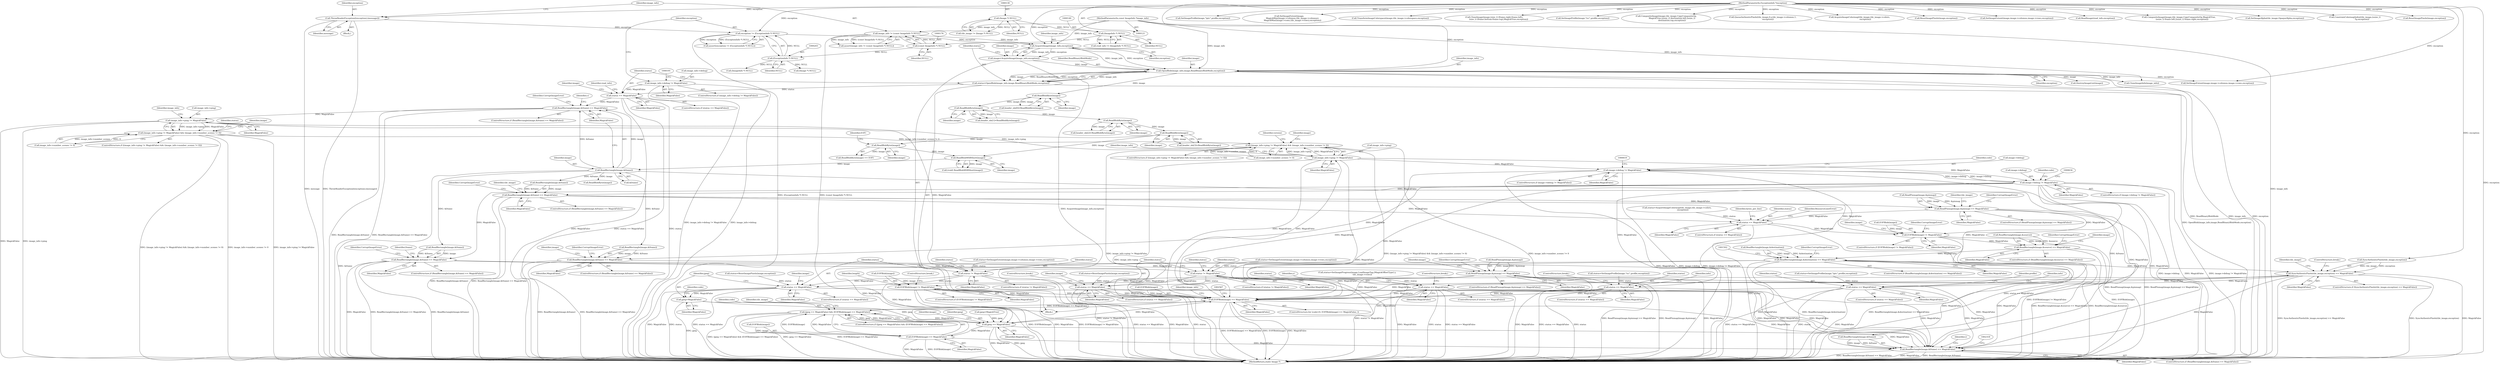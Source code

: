 digraph "0_ImageMagick_6b6bff054d569a77973f2140c0e86366e6168a6c_1@pointer" {
"1000476" [label="(Call,image_info->ping != MagickFalse)"];
"1000325" [label="(Call,ReadRectangle(image,&frame) == MagickFalse)"];
"1000326" [label="(Call,ReadRectangle(image,&frame))"];
"1000322" [label="(Call,ReadBlobMSBShort(image))"];
"1000278" [label="(Call,ReadBlobByte(image))"];
"1000272" [label="(Call,ReadBlobByte(image))"];
"1000266" [label="(Call,ReadBlobByte(image))"];
"1000260" [label="(Call,ReadBlobByte(image))"];
"1000218" [label="(Call,OpenBlob(image_info,image,ReadBinaryBlobMode,exception))"];
"1000213" [label="(Call,AcquireImage(image_info,exception))"];
"1000173" [label="(Call,image_info != (const ImageInfo *) NULL)"];
"1000122" [label="(MethodParameterIn,const ImageInfo *image_info)"];
"1000175" [label="(Call,(const ImageInfo *) NULL)"];
"1000139" [label="(Call,(ImageInfo *) NULL)"];
"1000129" [label="(Call,(Image *) NULL)"];
"1000200" [label="(Call,exception != (ExceptionInfo *) NULL)"];
"1000146" [label="(Call,ThrowReaderException((exception),(message)))"];
"1000123" [label="(MethodParameterIn,ExceptionInfo *exception)"];
"1000202" [label="(Call,(ExceptionInfo *) NULL)"];
"1000211" [label="(Call,image=AcquireImage(image_info,exception))"];
"1000316" [label="(Call,ReadBlobByte(image))"];
"1000224" [label="(Call,status == MagickFalse)"];
"1000216" [label="(Call,status=OpenBlob(image_info,image,ReadBinaryBlobMode,exception))"];
"1000185" [label="(Call,image_info->debug != MagickFalse)"];
"1000475" [label="(Call,(image_info->ping != MagickFalse) && (image_info->number_scenes != 0))"];
"1000548" [label="(Call,(image_info->ping != MagickFalse) && (image_info->number_scenes != 0))"];
"1000520" [label="(Call,status != MagickFalse)"];
"1000529" [label="(Call,status == MagickFalse)"];
"1000535" [label="(Call,jpeg=MagickFalse)"];
"1001953" [label="(Call,jpeg == MagickFalse)"];
"1000542" [label="(Call,EOFBlob(image) == MagickFalse)"];
"1000549" [label="(Call,image_info->ping != MagickFalse)"];
"1000613" [label="(Call,image->debug != MagickFalse)"];
"1000628" [label="(Call,image->debug != MagickFalse)"];
"1000685" [label="(Call,ReadRectangle(image,&frame) == MagickFalse)"];
"1000749" [label="(Call,status != MagickFalse)"];
"1000758" [label="(Call,status == MagickFalse)"];
"1002310" [label="(Call,ReadRectangle(image,&frame) == MagickFalse)"];
"1000826" [label="(Call,ReadRectangle(image,&frame) == MagickFalse)"];
"1000836" [label="(Call,ReadPixmap(image,&pixmap) == MagickFalse)"];
"1000995" [label="(Call,EOFBlob(image) != MagickFalse)"];
"1001138" [label="(Call,ReadRectangle(image,&frame) == MagickFalse)"];
"1001196" [label="(Call,ReadPixmap(image,&pixmap) == MagickFalse)"];
"1001315" [label="(Call,status == MagickFalse)"];
"1001474" [label="(Call,EOFBlob(image) != MagickFalse)"];
"1001482" [label="(Call,ReadRectangle(image,&source) == MagickFalse)"];
"1001492" [label="(Call,ReadRectangle(image,&destination) == MagickFalse)"];
"1001894" [label="(Call,SyncAuthenticPixels(tile_image,exception) == MagickFalse)"];
"1001941" [label="(Call,status == MagickFalse)"];
"1002093" [label="(Call,status == MagickFalse)"];
"1002127" [label="(Call,status == MagickFalse)"];
"1001952" [label="(Call,(jpeg == MagickFalse) && (EOFBlob(image) == MagickFalse))"];
"1001956" [label="(Call,EOFBlob(image) == MagickFalse)"];
"1000508" [label="(Call,status=SetImageExtent(image,image->columns,image->rows,exception))"];
"1001484" [label="(Identifier,image)"];
"1000175" [label="(Call,(const ImageInfo *) NULL)"];
"1000141" [label="(Identifier,NULL)"];
"1001895" [label="(Call,SyncAuthenticPixels(tile_image,exception))"];
"1000690" [label="(Identifier,MagickFalse)"];
"1002332" [label="(Identifier,i)"];
"1000577" [label="(Identifier,version)"];
"1001494" [label="(Identifier,image)"];
"1002121" [label="(Call,SetImageProfile(image,\"iptc\",profile,exception))"];
"1000826" [label="(Call,ReadRectangle(image,&frame) == MagickFalse)"];
"1001993" [label="(Identifier,tile_image)"];
"1000831" [label="(Identifier,MagickFalse)"];
"1000613" [label="(Call,image->debug != MagickFalse)"];
"1000177" [label="(Identifier,NULL)"];
"1000233" [label="(Call,(Image *) NULL)"];
"1000692" [label="(Identifier,CorruptImageError)"];
"1000542" [label="(Call,EOFBlob(image) == MagickFalse)"];
"1000213" [label="(Call,AcquireImage(image_info,exception))"];
"1000274" [label="(Call,header_ole[3]=ReadBlobByte(image))"];
"1001483" [label="(Call,ReadRectangle(image,&source))"];
"1000483" [label="(Identifier,image_info)"];
"1000256" [label="(Call,header_ole[0]=ReadBlobByte(image))"];
"1002171" [label="(Identifier,code)"];
"1000752" [label="(Call,status=ResetImagePixels(image,exception))"];
"1001958" [label="(Identifier,image)"];
"1001956" [label="(Call,EOFBlob(image) == MagickFalse)"];
"1002098" [label="(Identifier,info)"];
"1000273" [label="(Identifier,image)"];
"1002119" [label="(Call,status=SetImageProfile(image,\"iptc\",profile,exception))"];
"1000212" [label="(Identifier,image)"];
"1002427" [label="(Call,SetImageExtent(image,\n          MagickMax(image->columns,tile_image->columns),\n          MagickMax(image->rows,tile_image->rows),exception))"];
"1000763" [label="(Identifier,image)"];
"1000612" [label="(ControlStructure,if (image->debug != MagickFalse))"];
"1000753" [label="(Identifier,status)"];
"1000220" [label="(Identifier,image)"];
"1000538" [label="(ControlStructure,for (code=0; EOFBlob(image) == MagickFalse; ))"];
"1002446" [label="(Call,TransformImageColorspace(image,tile_image->colorspace,exception))"];
"1000685" [label="(Call,ReadRectangle(image,&frame) == MagickFalse)"];
"1001143" [label="(Identifier,MagickFalse)"];
"1001149" [label="(Call,CloneImage(image,(size_t) (frame.right-frame.left),\n              (size_t) (frame.bottom-frame.top),MagickTrue,exception))"];
"1002083" [label="(Call,SetImageProfile(image,\"icc\",profile,exception))"];
"1000279" [label="(Identifier,image)"];
"1001976" [label="(Call,CompositeImage(image,tile_image,CopyCompositeOp,\n                  MagickTrue,(ssize_t) destination.left,(ssize_t)\n                  destination.top,exception))"];
"1000531" [label="(Identifier,MagickFalse)"];
"1000481" [label="(Call,image_info->number_scenes != 0)"];
"1001491" [label="(ControlStructure,if (ReadRectangle(image,&destination) == MagickFalse))"];
"1000127" [label="(Call,tile_image != (Image *) NULL)"];
"1001894" [label="(Call,SyncAuthenticPixels(tile_image,exception) == MagickFalse)"];
"1001898" [label="(Identifier,MagickFalse)"];
"1001630" [label="(Call,QueueAuthenticPixels(tile_image,0,y,tile_image->columns,1,\n                exception))"];
"1000632" [label="(Identifier,MagickFalse)"];
"1000214" [label="(Identifier,image_info)"];
"1002220" [label="(Call,CloneImageInfo(image_info))"];
"1000325" [label="(Call,ReadRectangle(image,&frame) == MagickFalse)"];
"1000261" [label="(Identifier,image)"];
"1000326" [label="(Call,ReadRectangle(image,&frame))"];
"1000122" [label="(MethodParameterIn,const ImageInfo *image_info)"];
"1000556" [label="(Identifier,image_info)"];
"1000543" [label="(Call,EOFBlob(image))"];
"1000545" [label="(Identifier,MagickFalse)"];
"1000617" [label="(Identifier,MagickFalse)"];
"1000536" [label="(Identifier,jpeg)"];
"1000548" [label="(Call,(image_info->ping != MagickFalse) && (image_info->number_scenes != 0))"];
"1000217" [label="(Identifier,status)"];
"1001138" [label="(Call,ReadRectangle(image,&frame) == MagickFalse)"];
"1000534" [label="(Identifier,image)"];
"1001955" [label="(Identifier,MagickFalse)"];
"1001308" [label="(Call,AcquireImageColormap(tile_image,tile_image->colors,\n                  exception))"];
"1000522" [label="(Identifier,MagickFalse)"];
"1001324" [label="(Identifier,bytes_per_line)"];
"1001487" [label="(Identifier,MagickFalse)"];
"1000614" [label="(Call,image->debug)"];
"1000521" [label="(Identifier,status)"];
"1000524" [label="(Identifier,status)"];
"1000754" [label="(Call,ResetImagePixels(image,exception))"];
"1000999" [label="(ControlStructure,break;)"];
"1000267" [label="(Identifier,image)"];
"1000131" [label="(Identifier,NULL)"];
"1002127" [label="(Call,status == MagickFalse)"];
"1001492" [label="(Call,ReadRectangle(image,&destination) == MagickFalse)"];
"1002573" [label="(MethodReturn,static Image *)"];
"1000836" [label="(Call,ReadPixmap(image,&pixmap) == MagickFalse)"];
"1002141" [label="(Identifier,profile)"];
"1001317" [label="(Identifier,MagickFalse)"];
"1001473" [label="(ControlStructure,if (EOFBlob(image) != MagickFalse))"];
"1001139" [label="(Call,ReadRectangle(image,&frame))"];
"1000323" [label="(Identifier,image)"];
"1000317" [label="(Identifier,image)"];
"1000827" [label="(Call,ReadRectangle(image,&frame))"];
"1001941" [label="(Call,status == MagickFalse)"];
"1000553" [label="(Identifier,MagickFalse)"];
"1000337" [label="(Identifier,c)"];
"1002315" [label="(Identifier,MagickFalse)"];
"1001137" [label="(ControlStructure,if (ReadRectangle(image,&frame) == MagickFalse))"];
"1000739" [label="(Call,SetImageExtent(image,image->columns,image->rows,exception))"];
"1000684" [label="(ControlStructure,if (ReadRectangle(image,&frame) == MagickFalse))"];
"1000332" [label="(Identifier,CorruptImageError)"];
"1000550" [label="(Call,image_info->ping)"];
"1000837" [label="(Call,ReadPixmap(image,&pixmap))"];
"1001201" [label="(Identifier,MagickFalse)"];
"1001145" [label="(Identifier,CorruptImageError)"];
"1000324" [label="(ControlStructure,if (ReadRectangle(image,&frame) == MagickFalse))"];
"1002092" [label="(ControlStructure,if (status == MagickFalse))"];
"1001475" [label="(Call,EOFBlob(image))"];
"1001957" [label="(Call,EOFBlob(image))"];
"1001963" [label="(Identifier,code)"];
"1000148" [label="(Identifier,message)"];
"1001929" [label="(Call,status=SetImageProgress(image,LoadImageTag,(MagickOffsetType) y,\n                tile_image->rows))"];
"1000316" [label="(Call,ReadBlobByte(image))"];
"1001953" [label="(Call,jpeg == MagickFalse)"];
"1000172" [label="(Call,assert(image_info != (const ImageInfo *) NULL))"];
"1000547" [label="(ControlStructure,if ((image_info->ping != MagickFalse) && (image_info->number_scenes != 0)))"];
"1000995" [label="(Call,EOFBlob(image) != MagickFalse)"];
"1001196" [label="(Call,ReadPixmap(image,&pixmap) == MagickFalse)"];
"1000847" [label="(Identifier,image)"];
"1002383" [label="(Call,ReadImage(read_info,exception))"];
"1000186" [label="(Call,image_info->debug)"];
"1000230" [label="(Call,DestroyImageList(image))"];
"1000475" [label="(Call,(image_info->ping != MagickFalse) && (image_info->number_scenes != 0))"];
"1001944" [label="(ControlStructure,break;)"];
"1000540" [label="(Identifier,code)"];
"1000833" [label="(Identifier,CorruptImageError)"];
"1000699" [label="(Identifier,frame)"];
"1000759" [label="(Identifier,status)"];
"1001316" [label="(Identifier,status)"];
"1001489" [label="(Identifier,CorruptImageError)"];
"1002106" [label="(ControlStructure,break;)"];
"1000480" [label="(Identifier,MagickFalse)"];
"1000562" [label="(Identifier,image)"];
"1000530" [label="(Identifier,status)"];
"1000758" [label="(Call,status == MagickFalse)"];
"1001497" [label="(Identifier,MagickFalse)"];
"1001493" [label="(Call,ReadRectangle(image,&destination))"];
"1000476" [label="(Call,image_info->ping != MagickFalse)"];
"1000260" [label="(Call,ReadBlobByte(image))"];
"1000838" [label="(Identifier,image)"];
"1000551" [label="(Identifier,image_info)"];
"1002081" [label="(Call,status=SetImageProfile(image,\"icc\",profile,exception))"];
"1000764" [label="(ControlStructure,break;)"];
"1000474" [label="(ControlStructure,if ((image_info->ping != MagickFalse) && (image_info->number_scenes != 0)))"];
"1000204" [label="(Identifier,NULL)"];
"1001499" [label="(Identifier,CorruptImageError)"];
"1000750" [label="(Identifier,status)"];
"1001197" [label="(Call,ReadPixmap(image,&pixmap))"];
"1000554" [label="(Call,image_info->number_scenes != 0)"];
"1001195" [label="(ControlStructure,if (ReadPixmap(image,&pixmap) == MagickFalse))"];
"1001314" [label="(ControlStructure,if (status == MagickFalse))"];
"1000519" [label="(ControlStructure,if (status != MagickFalse))"];
"1000509" [label="(Identifier,status)"];
"1000185" [label="(Call,image_info->debug != MagickFalse)"];
"1000125" [label="(Block,)"];
"1001477" [label="(Identifier,MagickFalse)"];
"1000229" [label="(Identifier,image)"];
"1002454" [label="(Call,CompositeImage(image,tile_image,CopyCompositeOp,MagickTrue,\n          (ssize_t) frame.left,(ssize_t) frame.right,exception))"];
"1000223" [label="(ControlStructure,if (status == MagickFalse))"];
"1000189" [label="(Identifier,MagickFalse)"];
"1000173" [label="(Call,image_info != (const ImageInfo *) NULL)"];
"1001207" [label="(Identifier,tile_image)"];
"1000147" [label="(Identifier,exception)"];
"1002126" [label="(ControlStructure,if (status == MagickFalse))"];
"1000328" [label="(Call,&frame)"];
"1000272" [label="(Call,ReadBlobByte(image))"];
"1000238" [label="(Call,(ImageInfo *) NULL)"];
"1001904" [label="(Identifier,tile_image)"];
"1000520" [label="(Call,status != MagickFalse)"];
"1000123" [label="(MethodParameterIn,ExceptionInfo *exception)"];
"1000330" [label="(Identifier,MagickFalse)"];
"1000199" [label="(Call,assert(exception != (ExceptionInfo *) NULL))"];
"1000825" [label="(ControlStructure,if (ReadRectangle(image,&frame) == MagickFalse))"];
"1000237" [label="(Identifier,read_info)"];
"1002094" [label="(Identifier,status)"];
"1000327" [label="(Identifier,image)"];
"1000202" [label="(Call,(ExceptionInfo *) NULL)"];
"1001261" [label="(Call,SetImageAlpha(tile_image,OpaqueAlpha,exception))"];
"1000224" [label="(Call,status == MagickFalse)"];
"1000338" [label="(Call,ReadBlobByte(image))"];
"1000219" [label="(Identifier,image_info)"];
"1000201" [label="(Identifier,exception)"];
"1000686" [label="(Call,ReadRectangle(image,&frame))"];
"1000629" [label="(Call,image->debug)"];
"1001481" [label="(ControlStructure,if (ReadRectangle(image,&source) == MagickFalse))"];
"1000211" [label="(Call,image=AcquireImage(image_info,exception))"];
"1001893" [label="(ControlStructure,if (SyncAuthenticPixels(tile_image,exception) == MagickFalse))"];
"1001952" [label="(Call,(jpeg == MagickFalse) && (EOFBlob(image) == MagickFalse))"];
"1001954" [label="(Identifier,jpeg)"];
"1000322" [label="(Call,ReadBlobMSBShort(image))"];
"1000528" [label="(ControlStructure,if (status == MagickFalse))"];
"1000996" [label="(Call,EOFBlob(image))"];
"1000226" [label="(Identifier,MagickFalse)"];
"1001474" [label="(Call,EOFBlob(image) != MagickFalse)"];
"1002093" [label="(Call,status == MagickFalse)"];
"1000994" [label="(ControlStructure,if (EOFBlob(image) != MagickFalse))"];
"1001482" [label="(Call,ReadRectangle(image,&source) == MagickFalse)"];
"1001942" [label="(Identifier,status)"];
"1002129" [label="(Identifier,MagickFalse)"];
"1000222" [label="(Identifier,exception)"];
"1000835" [label="(ControlStructure,if (ReadPixmap(image,&pixmap) == MagickFalse))"];
"1002132" [label="(Identifier,info)"];
"1000529" [label="(Call,status == MagickFalse)"];
"1000266" [label="(Call,ReadBlobByte(image))"];
"1000184" [label="(ControlStructure,if (image_info->debug != MagickFalse))"];
"1000627" [label="(ControlStructure,if (image->debug != MagickFalse))"];
"1000998" [label="(Identifier,MagickFalse)"];
"1001671" [label="(Call,ConstrainColormapIndex(tile_image,(ssize_t)\n                      *p,exception))"];
"1000318" [label="(Identifier,EOF)"];
"1002128" [label="(Identifier,status)"];
"1000216" [label="(Call,status=OpenBlob(image_info,image,ReadBinaryBlobMode,exception))"];
"1000315" [label="(Call,ReadBlobByte(image) == EOF)"];
"1002095" [label="(Identifier,MagickFalse)"];
"1000139" [label="(Call,(ImageInfo *) NULL)"];
"1000549" [label="(Call,image_info->ping != MagickFalse)"];
"1000523" [label="(Call,status=ResetImagePixels(image,exception))"];
"1001606" [label="(Identifier,y)"];
"1000751" [label="(Identifier,MagickFalse)"];
"1002310" [label="(Call,ReadRectangle(image,&frame) == MagickFalse)"];
"1000278" [label="(Call,ReadBlobByte(image))"];
"1001959" [label="(Identifier,MagickFalse)"];
"1001940" [label="(ControlStructure,if (status == MagickFalse))"];
"1001899" [label="(ControlStructure,break;)"];
"1001319" [label="(Identifier,ResourceLimitError)"];
"1000489" [label="(Identifier,image)"];
"1000221" [label="(Identifier,ReadBinaryBlobMode)"];
"1000537" [label="(Identifier,MagickFalse)"];
"1000174" [label="(Identifier,image_info)"];
"1000215" [label="(Identifier,exception)"];
"1000651" [label="(Identifier,code)"];
"1001306" [label="(Call,status=AcquireImageColormap(tile_image,tile_image->colors,\n                  exception))"];
"1000843" [label="(Identifier,CorruptImageError)"];
"1002311" [label="(Call,ReadRectangle(image,&frame))"];
"1001315" [label="(Call,status == MagickFalse)"];
"1001148" [label="(Identifier,tile_image)"];
"1001951" [label="(ControlStructure,if ((jpeg == MagickFalse) && (EOFBlob(image) == MagickFalse)))"];
"1000137" [label="(Call,read_info != (ImageInfo *) NULL)"];
"1000477" [label="(Call,image_info->ping)"];
"1002309" [label="(ControlStructure,if (ReadRectangle(image,&frame) == MagickFalse))"];
"1000535" [label="(Call,jpeg=MagickFalse)"];
"1000200" [label="(Call,exception != (ExceptionInfo *) NULL)"];
"1000225" [label="(Identifier,status)"];
"1000737" [label="(Call,status=SetImageExtent(image,image->columns,image->rows,exception))"];
"1000510" [label="(Call,SetImageExtent(image,image->columns,image->rows,exception))"];
"1000628" [label="(Call,image->debug != MagickFalse)"];
"1002215" [label="(Call,jpeg=MagickTrue)"];
"1000749" [label="(Call,status != MagickFalse)"];
"1000262" [label="(Call,header_ole[1]=ReadBlobByte(image))"];
"1001479" [label="(Identifier,CorruptImageError)"];
"1001203" [label="(Identifier,CorruptImageError)"];
"1000760" [label="(Identifier,MagickFalse)"];
"1000841" [label="(Identifier,MagickFalse)"];
"1000124" [label="(Block,)"];
"1000129" [label="(Call,(Image *) NULL)"];
"1001002" [label="(Identifier,length)"];
"1000146" [label="(Call,ThrowReaderException((exception),(message)))"];
"1000757" [label="(ControlStructure,if (status == MagickFalse))"];
"1000320" [label="(Call,(void) ReadBlobMSBShort(image))"];
"1000268" [label="(Call,header_ole[2]=ReadBlobByte(image))"];
"1000525" [label="(Call,ResetImagePixels(image,exception))"];
"1000218" [label="(Call,OpenBlob(image_info,image,ReadBinaryBlobMode,exception))"];
"1000748" [label="(ControlStructure,if (status != MagickFalse))"];
"1001943" [label="(Identifier,MagickFalse)"];
"1000476" -> "1000475"  [label="AST: "];
"1000476" -> "1000480"  [label="CFG: "];
"1000477" -> "1000476"  [label="AST: "];
"1000480" -> "1000476"  [label="AST: "];
"1000483" -> "1000476"  [label="CFG: "];
"1000475" -> "1000476"  [label="CFG: "];
"1000476" -> "1002573"  [label="DDG: image_info->ping"];
"1000476" -> "1002573"  [label="DDG: MagickFalse"];
"1000476" -> "1000475"  [label="DDG: image_info->ping"];
"1000476" -> "1000475"  [label="DDG: MagickFalse"];
"1000325" -> "1000476"  [label="DDG: MagickFalse"];
"1000476" -> "1000520"  [label="DDG: MagickFalse"];
"1000476" -> "1000549"  [label="DDG: image_info->ping"];
"1000325" -> "1000324"  [label="AST: "];
"1000325" -> "1000330"  [label="CFG: "];
"1000326" -> "1000325"  [label="AST: "];
"1000330" -> "1000325"  [label="AST: "];
"1000332" -> "1000325"  [label="CFG: "];
"1000337" -> "1000325"  [label="CFG: "];
"1000325" -> "1002573"  [label="DDG: ReadRectangle(image,&frame)"];
"1000325" -> "1002573"  [label="DDG: ReadRectangle(image,&frame) == MagickFalse"];
"1000326" -> "1000325"  [label="DDG: image"];
"1000326" -> "1000325"  [label="DDG: &frame"];
"1000224" -> "1000325"  [label="DDG: MagickFalse"];
"1000326" -> "1000328"  [label="CFG: "];
"1000327" -> "1000326"  [label="AST: "];
"1000328" -> "1000326"  [label="AST: "];
"1000330" -> "1000326"  [label="CFG: "];
"1000326" -> "1002573"  [label="DDG: &frame"];
"1000322" -> "1000326"  [label="DDG: image"];
"1000326" -> "1000338"  [label="DDG: image"];
"1000326" -> "1000686"  [label="DDG: &frame"];
"1000326" -> "1000827"  [label="DDG: &frame"];
"1000326" -> "1001139"  [label="DDG: &frame"];
"1000326" -> "1002311"  [label="DDG: &frame"];
"1000322" -> "1000320"  [label="AST: "];
"1000322" -> "1000323"  [label="CFG: "];
"1000323" -> "1000322"  [label="AST: "];
"1000320" -> "1000322"  [label="CFG: "];
"1000322" -> "1000320"  [label="DDG: image"];
"1000278" -> "1000322"  [label="DDG: image"];
"1000316" -> "1000322"  [label="DDG: image"];
"1000278" -> "1000274"  [label="AST: "];
"1000278" -> "1000279"  [label="CFG: "];
"1000279" -> "1000278"  [label="AST: "];
"1000274" -> "1000278"  [label="CFG: "];
"1000278" -> "1000274"  [label="DDG: image"];
"1000272" -> "1000278"  [label="DDG: image"];
"1000278" -> "1000316"  [label="DDG: image"];
"1000272" -> "1000268"  [label="AST: "];
"1000272" -> "1000273"  [label="CFG: "];
"1000273" -> "1000272"  [label="AST: "];
"1000268" -> "1000272"  [label="CFG: "];
"1000272" -> "1000268"  [label="DDG: image"];
"1000266" -> "1000272"  [label="DDG: image"];
"1000266" -> "1000262"  [label="AST: "];
"1000266" -> "1000267"  [label="CFG: "];
"1000267" -> "1000266"  [label="AST: "];
"1000262" -> "1000266"  [label="CFG: "];
"1000266" -> "1000262"  [label="DDG: image"];
"1000260" -> "1000266"  [label="DDG: image"];
"1000260" -> "1000256"  [label="AST: "];
"1000260" -> "1000261"  [label="CFG: "];
"1000261" -> "1000260"  [label="AST: "];
"1000256" -> "1000260"  [label="CFG: "];
"1000260" -> "1000256"  [label="DDG: image"];
"1000218" -> "1000260"  [label="DDG: image"];
"1000218" -> "1000216"  [label="AST: "];
"1000218" -> "1000222"  [label="CFG: "];
"1000219" -> "1000218"  [label="AST: "];
"1000220" -> "1000218"  [label="AST: "];
"1000221" -> "1000218"  [label="AST: "];
"1000222" -> "1000218"  [label="AST: "];
"1000216" -> "1000218"  [label="CFG: "];
"1000218" -> "1002573"  [label="DDG: ReadBinaryBlobMode"];
"1000218" -> "1002573"  [label="DDG: image_info"];
"1000218" -> "1002573"  [label="DDG: exception"];
"1000218" -> "1000216"  [label="DDG: image_info"];
"1000218" -> "1000216"  [label="DDG: image"];
"1000218" -> "1000216"  [label="DDG: ReadBinaryBlobMode"];
"1000218" -> "1000216"  [label="DDG: exception"];
"1000213" -> "1000218"  [label="DDG: image_info"];
"1000213" -> "1000218"  [label="DDG: exception"];
"1000122" -> "1000218"  [label="DDG: image_info"];
"1000211" -> "1000218"  [label="DDG: image"];
"1000123" -> "1000218"  [label="DDG: exception"];
"1000218" -> "1000230"  [label="DDG: image"];
"1000218" -> "1000510"  [label="DDG: exception"];
"1000218" -> "1002220"  [label="DDG: image_info"];
"1000213" -> "1000211"  [label="AST: "];
"1000213" -> "1000215"  [label="CFG: "];
"1000214" -> "1000213"  [label="AST: "];
"1000215" -> "1000213"  [label="AST: "];
"1000211" -> "1000213"  [label="CFG: "];
"1000213" -> "1000211"  [label="DDG: image_info"];
"1000213" -> "1000211"  [label="DDG: exception"];
"1000173" -> "1000213"  [label="DDG: image_info"];
"1000122" -> "1000213"  [label="DDG: image_info"];
"1000200" -> "1000213"  [label="DDG: exception"];
"1000123" -> "1000213"  [label="DDG: exception"];
"1000173" -> "1000172"  [label="AST: "];
"1000173" -> "1000175"  [label="CFG: "];
"1000174" -> "1000173"  [label="AST: "];
"1000175" -> "1000173"  [label="AST: "];
"1000172" -> "1000173"  [label="CFG: "];
"1000173" -> "1002573"  [label="DDG: (const ImageInfo *) NULL"];
"1000173" -> "1000172"  [label="DDG: image_info"];
"1000173" -> "1000172"  [label="DDG: (const ImageInfo *) NULL"];
"1000122" -> "1000173"  [label="DDG: image_info"];
"1000175" -> "1000173"  [label="DDG: NULL"];
"1000122" -> "1000121"  [label="AST: "];
"1000122" -> "1002573"  [label="DDG: image_info"];
"1000122" -> "1002220"  [label="DDG: image_info"];
"1000175" -> "1000177"  [label="CFG: "];
"1000176" -> "1000175"  [label="AST: "];
"1000177" -> "1000175"  [label="AST: "];
"1000139" -> "1000175"  [label="DDG: NULL"];
"1000175" -> "1000202"  [label="DDG: NULL"];
"1000139" -> "1000137"  [label="AST: "];
"1000139" -> "1000141"  [label="CFG: "];
"1000140" -> "1000139"  [label="AST: "];
"1000141" -> "1000139"  [label="AST: "];
"1000137" -> "1000139"  [label="CFG: "];
"1000139" -> "1000137"  [label="DDG: NULL"];
"1000129" -> "1000139"  [label="DDG: NULL"];
"1000129" -> "1000127"  [label="AST: "];
"1000129" -> "1000131"  [label="CFG: "];
"1000130" -> "1000129"  [label="AST: "];
"1000131" -> "1000129"  [label="AST: "];
"1000127" -> "1000129"  [label="CFG: "];
"1000129" -> "1000127"  [label="DDG: NULL"];
"1000200" -> "1000199"  [label="AST: "];
"1000200" -> "1000202"  [label="CFG: "];
"1000201" -> "1000200"  [label="AST: "];
"1000202" -> "1000200"  [label="AST: "];
"1000199" -> "1000200"  [label="CFG: "];
"1000200" -> "1002573"  [label="DDG: (ExceptionInfo *) NULL"];
"1000200" -> "1000199"  [label="DDG: exception"];
"1000200" -> "1000199"  [label="DDG: (ExceptionInfo *) NULL"];
"1000146" -> "1000200"  [label="DDG: exception"];
"1000123" -> "1000200"  [label="DDG: exception"];
"1000202" -> "1000200"  [label="DDG: NULL"];
"1000146" -> "1000125"  [label="AST: "];
"1000146" -> "1000148"  [label="CFG: "];
"1000147" -> "1000146"  [label="AST: "];
"1000148" -> "1000146"  [label="AST: "];
"1000174" -> "1000146"  [label="CFG: "];
"1000146" -> "1002573"  [label="DDG: message"];
"1000146" -> "1002573"  [label="DDG: ThrowReaderException((exception),(message))"];
"1000123" -> "1000146"  [label="DDG: exception"];
"1000123" -> "1000121"  [label="AST: "];
"1000123" -> "1002573"  [label="DDG: exception"];
"1000123" -> "1000510"  [label="DDG: exception"];
"1000123" -> "1000525"  [label="DDG: exception"];
"1000123" -> "1000739"  [label="DDG: exception"];
"1000123" -> "1000754"  [label="DDG: exception"];
"1000123" -> "1001149"  [label="DDG: exception"];
"1000123" -> "1001261"  [label="DDG: exception"];
"1000123" -> "1001308"  [label="DDG: exception"];
"1000123" -> "1001630"  [label="DDG: exception"];
"1000123" -> "1001671"  [label="DDG: exception"];
"1000123" -> "1001895"  [label="DDG: exception"];
"1000123" -> "1001976"  [label="DDG: exception"];
"1000123" -> "1002083"  [label="DDG: exception"];
"1000123" -> "1002121"  [label="DDG: exception"];
"1000123" -> "1002383"  [label="DDG: exception"];
"1000123" -> "1002427"  [label="DDG: exception"];
"1000123" -> "1002446"  [label="DDG: exception"];
"1000123" -> "1002454"  [label="DDG: exception"];
"1000202" -> "1000204"  [label="CFG: "];
"1000203" -> "1000202"  [label="AST: "];
"1000204" -> "1000202"  [label="AST: "];
"1000202" -> "1000233"  [label="DDG: NULL"];
"1000202" -> "1000238"  [label="DDG: NULL"];
"1000211" -> "1000124"  [label="AST: "];
"1000212" -> "1000211"  [label="AST: "];
"1000217" -> "1000211"  [label="CFG: "];
"1000211" -> "1002573"  [label="DDG: AcquireImage(image_info,exception)"];
"1000316" -> "1000315"  [label="AST: "];
"1000316" -> "1000317"  [label="CFG: "];
"1000317" -> "1000316"  [label="AST: "];
"1000318" -> "1000316"  [label="CFG: "];
"1000316" -> "1000315"  [label="DDG: image"];
"1000224" -> "1000223"  [label="AST: "];
"1000224" -> "1000226"  [label="CFG: "];
"1000225" -> "1000224"  [label="AST: "];
"1000226" -> "1000224"  [label="AST: "];
"1000229" -> "1000224"  [label="CFG: "];
"1000237" -> "1000224"  [label="CFG: "];
"1000224" -> "1002573"  [label="DDG: status"];
"1000224" -> "1002573"  [label="DDG: MagickFalse"];
"1000224" -> "1002573"  [label="DDG: status == MagickFalse"];
"1000216" -> "1000224"  [label="DDG: status"];
"1000185" -> "1000224"  [label="DDG: MagickFalse"];
"1000216" -> "1000124"  [label="AST: "];
"1000217" -> "1000216"  [label="AST: "];
"1000225" -> "1000216"  [label="CFG: "];
"1000216" -> "1002573"  [label="DDG: OpenBlob(image_info,image,ReadBinaryBlobMode,exception)"];
"1000185" -> "1000184"  [label="AST: "];
"1000185" -> "1000189"  [label="CFG: "];
"1000186" -> "1000185"  [label="AST: "];
"1000189" -> "1000185"  [label="AST: "];
"1000191" -> "1000185"  [label="CFG: "];
"1000201" -> "1000185"  [label="CFG: "];
"1000185" -> "1002573"  [label="DDG: image_info->debug"];
"1000185" -> "1002573"  [label="DDG: image_info->debug != MagickFalse"];
"1000475" -> "1000474"  [label="AST: "];
"1000475" -> "1000481"  [label="CFG: "];
"1000481" -> "1000475"  [label="AST: "];
"1000489" -> "1000475"  [label="CFG: "];
"1000509" -> "1000475"  [label="CFG: "];
"1000475" -> "1002573"  [label="DDG: image_info->ping != MagickFalse"];
"1000475" -> "1002573"  [label="DDG: (image_info->ping != MagickFalse) && (image_info->number_scenes != 0)"];
"1000475" -> "1002573"  [label="DDG: image_info->number_scenes != 0"];
"1000481" -> "1000475"  [label="DDG: image_info->number_scenes"];
"1000481" -> "1000475"  [label="DDG: 0"];
"1000475" -> "1000548"  [label="DDG: image_info->number_scenes != 0"];
"1000548" -> "1000547"  [label="AST: "];
"1000548" -> "1000549"  [label="CFG: "];
"1000548" -> "1000554"  [label="CFG: "];
"1000549" -> "1000548"  [label="AST: "];
"1000554" -> "1000548"  [label="AST: "];
"1000562" -> "1000548"  [label="CFG: "];
"1000577" -> "1000548"  [label="CFG: "];
"1000548" -> "1002573"  [label="DDG: (image_info->ping != MagickFalse) && (image_info->number_scenes != 0)"];
"1000548" -> "1002573"  [label="DDG: image_info->number_scenes != 0"];
"1000548" -> "1002573"  [label="DDG: image_info->ping != MagickFalse"];
"1000549" -> "1000548"  [label="DDG: image_info->ping"];
"1000549" -> "1000548"  [label="DDG: MagickFalse"];
"1000554" -> "1000548"  [label="DDG: image_info->number_scenes"];
"1000554" -> "1000548"  [label="DDG: 0"];
"1000520" -> "1000519"  [label="AST: "];
"1000520" -> "1000522"  [label="CFG: "];
"1000521" -> "1000520"  [label="AST: "];
"1000522" -> "1000520"  [label="AST: "];
"1000524" -> "1000520"  [label="CFG: "];
"1000530" -> "1000520"  [label="CFG: "];
"1000520" -> "1002573"  [label="DDG: status != MagickFalse"];
"1000508" -> "1000520"  [label="DDG: status"];
"1000520" -> "1000529"  [label="DDG: status"];
"1000520" -> "1000529"  [label="DDG: MagickFalse"];
"1000529" -> "1000528"  [label="AST: "];
"1000529" -> "1000531"  [label="CFG: "];
"1000530" -> "1000529"  [label="AST: "];
"1000531" -> "1000529"  [label="AST: "];
"1000534" -> "1000529"  [label="CFG: "];
"1000536" -> "1000529"  [label="CFG: "];
"1000529" -> "1002573"  [label="DDG: MagickFalse"];
"1000529" -> "1002573"  [label="DDG: status"];
"1000529" -> "1002573"  [label="DDG: status == MagickFalse"];
"1000523" -> "1000529"  [label="DDG: status"];
"1000529" -> "1000535"  [label="DDG: MagickFalse"];
"1000529" -> "1000542"  [label="DDG: MagickFalse"];
"1000535" -> "1000124"  [label="AST: "];
"1000535" -> "1000537"  [label="CFG: "];
"1000536" -> "1000535"  [label="AST: "];
"1000537" -> "1000535"  [label="AST: "];
"1000540" -> "1000535"  [label="CFG: "];
"1000535" -> "1002573"  [label="DDG: jpeg"];
"1000535" -> "1001953"  [label="DDG: jpeg"];
"1001953" -> "1001952"  [label="AST: "];
"1001953" -> "1001955"  [label="CFG: "];
"1001954" -> "1001953"  [label="AST: "];
"1001955" -> "1001953"  [label="AST: "];
"1001958" -> "1001953"  [label="CFG: "];
"1001952" -> "1001953"  [label="CFG: "];
"1001953" -> "1002573"  [label="DDG: MagickFalse"];
"1001953" -> "1002573"  [label="DDG: jpeg"];
"1001953" -> "1000542"  [label="DDG: MagickFalse"];
"1001953" -> "1001952"  [label="DDG: jpeg"];
"1001953" -> "1001952"  [label="DDG: MagickFalse"];
"1002215" -> "1001953"  [label="DDG: jpeg"];
"1001492" -> "1001953"  [label="DDG: MagickFalse"];
"1001941" -> "1001953"  [label="DDG: MagickFalse"];
"1001894" -> "1001953"  [label="DDG: MagickFalse"];
"1001953" -> "1001956"  [label="DDG: MagickFalse"];
"1001953" -> "1002310"  [label="DDG: MagickFalse"];
"1000542" -> "1000538"  [label="AST: "];
"1000542" -> "1000545"  [label="CFG: "];
"1000543" -> "1000542"  [label="AST: "];
"1000545" -> "1000542"  [label="AST: "];
"1000551" -> "1000542"  [label="CFG: "];
"1002567" -> "1000542"  [label="CFG: "];
"1000542" -> "1002573"  [label="DDG: EOFBlob(image) == MagickFalse"];
"1000542" -> "1002573"  [label="DDG: EOFBlob(image)"];
"1000542" -> "1002573"  [label="DDG: MagickFalse"];
"1000543" -> "1000542"  [label="DDG: image"];
"1002310" -> "1000542"  [label="DDG: MagickFalse"];
"1000628" -> "1000542"  [label="DDG: MagickFalse"];
"1000995" -> "1000542"  [label="DDG: MagickFalse"];
"1000758" -> "1000542"  [label="DDG: MagickFalse"];
"1001956" -> "1000542"  [label="DDG: MagickFalse"];
"1002127" -> "1000542"  [label="DDG: MagickFalse"];
"1001492" -> "1000542"  [label="DDG: MagickFalse"];
"1000549" -> "1000542"  [label="DDG: MagickFalse"];
"1001941" -> "1000542"  [label="DDG: MagickFalse"];
"1000685" -> "1000542"  [label="DDG: MagickFalse"];
"1000613" -> "1000542"  [label="DDG: MagickFalse"];
"1001894" -> "1000542"  [label="DDG: MagickFalse"];
"1000836" -> "1000542"  [label="DDG: MagickFalse"];
"1002093" -> "1000542"  [label="DDG: MagickFalse"];
"1000542" -> "1000549"  [label="DDG: MagickFalse"];
"1000542" -> "1001952"  [label="DDG: EOFBlob(image) == MagickFalse"];
"1000549" -> "1000553"  [label="CFG: "];
"1000550" -> "1000549"  [label="AST: "];
"1000553" -> "1000549"  [label="AST: "];
"1000556" -> "1000549"  [label="CFG: "];
"1000549" -> "1002573"  [label="DDG: image_info->ping"];
"1000549" -> "1002573"  [label="DDG: MagickFalse"];
"1000549" -> "1000613"  [label="DDG: MagickFalse"];
"1000549" -> "1000628"  [label="DDG: MagickFalse"];
"1000613" -> "1000612"  [label="AST: "];
"1000613" -> "1000617"  [label="CFG: "];
"1000614" -> "1000613"  [label="AST: "];
"1000617" -> "1000613"  [label="AST: "];
"1000619" -> "1000613"  [label="CFG: "];
"1002171" -> "1000613"  [label="CFG: "];
"1000613" -> "1002573"  [label="DDG: image->debug"];
"1000613" -> "1002573"  [label="DDG: image->debug != MagickFalse"];
"1000613" -> "1002573"  [label="DDG: MagickFalse"];
"1000628" -> "1000613"  [label="DDG: image->debug"];
"1000613" -> "1000628"  [label="DDG: image->debug"];
"1000613" -> "1002310"  [label="DDG: MagickFalse"];
"1000628" -> "1000627"  [label="AST: "];
"1000628" -> "1000632"  [label="CFG: "];
"1000629" -> "1000628"  [label="AST: "];
"1000632" -> "1000628"  [label="AST: "];
"1000634" -> "1000628"  [label="CFG: "];
"1000651" -> "1000628"  [label="CFG: "];
"1000628" -> "1002573"  [label="DDG: image->debug"];
"1000628" -> "1002573"  [label="DDG: MagickFalse"];
"1000628" -> "1002573"  [label="DDG: image->debug != MagickFalse"];
"1000628" -> "1000685"  [label="DDG: MagickFalse"];
"1000628" -> "1000826"  [label="DDG: MagickFalse"];
"1000628" -> "1001138"  [label="DDG: MagickFalse"];
"1000628" -> "1002093"  [label="DDG: MagickFalse"];
"1000628" -> "1002127"  [label="DDG: MagickFalse"];
"1000628" -> "1002310"  [label="DDG: MagickFalse"];
"1000685" -> "1000684"  [label="AST: "];
"1000685" -> "1000690"  [label="CFG: "];
"1000686" -> "1000685"  [label="AST: "];
"1000690" -> "1000685"  [label="AST: "];
"1000692" -> "1000685"  [label="CFG: "];
"1000699" -> "1000685"  [label="CFG: "];
"1000685" -> "1002573"  [label="DDG: MagickFalse"];
"1000685" -> "1002573"  [label="DDG: ReadRectangle(image,&frame) == MagickFalse"];
"1000685" -> "1002573"  [label="DDG: ReadRectangle(image,&frame)"];
"1000686" -> "1000685"  [label="DDG: image"];
"1000686" -> "1000685"  [label="DDG: &frame"];
"1000685" -> "1000749"  [label="DDG: MagickFalse"];
"1000685" -> "1002310"  [label="DDG: MagickFalse"];
"1000749" -> "1000748"  [label="AST: "];
"1000749" -> "1000751"  [label="CFG: "];
"1000750" -> "1000749"  [label="AST: "];
"1000751" -> "1000749"  [label="AST: "];
"1000753" -> "1000749"  [label="CFG: "];
"1000759" -> "1000749"  [label="CFG: "];
"1000749" -> "1002573"  [label="DDG: status != MagickFalse"];
"1000737" -> "1000749"  [label="DDG: status"];
"1000749" -> "1000758"  [label="DDG: status"];
"1000749" -> "1000758"  [label="DDG: MagickFalse"];
"1000758" -> "1000757"  [label="AST: "];
"1000758" -> "1000760"  [label="CFG: "];
"1000759" -> "1000758"  [label="AST: "];
"1000760" -> "1000758"  [label="AST: "];
"1000763" -> "1000758"  [label="CFG: "];
"1000764" -> "1000758"  [label="CFG: "];
"1000758" -> "1002573"  [label="DDG: status == MagickFalse"];
"1000758" -> "1002573"  [label="DDG: MagickFalse"];
"1000758" -> "1002573"  [label="DDG: status"];
"1000752" -> "1000758"  [label="DDG: status"];
"1000758" -> "1002310"  [label="DDG: MagickFalse"];
"1002310" -> "1002309"  [label="AST: "];
"1002310" -> "1002315"  [label="CFG: "];
"1002311" -> "1002310"  [label="AST: "];
"1002315" -> "1002310"  [label="AST: "];
"1002318" -> "1002310"  [label="CFG: "];
"1002332" -> "1002310"  [label="CFG: "];
"1002310" -> "1002573"  [label="DDG: MagickFalse"];
"1002310" -> "1002573"  [label="DDG: ReadRectangle(image,&frame)"];
"1002310" -> "1002573"  [label="DDG: ReadRectangle(image,&frame) == MagickFalse"];
"1002311" -> "1002310"  [label="DDG: image"];
"1002311" -> "1002310"  [label="DDG: &frame"];
"1001492" -> "1002310"  [label="DDG: MagickFalse"];
"1000995" -> "1002310"  [label="DDG: MagickFalse"];
"1001956" -> "1002310"  [label="DDG: MagickFalse"];
"1002127" -> "1002310"  [label="DDG: MagickFalse"];
"1001894" -> "1002310"  [label="DDG: MagickFalse"];
"1001941" -> "1002310"  [label="DDG: MagickFalse"];
"1000836" -> "1002310"  [label="DDG: MagickFalse"];
"1002093" -> "1002310"  [label="DDG: MagickFalse"];
"1000826" -> "1000825"  [label="AST: "];
"1000826" -> "1000831"  [label="CFG: "];
"1000827" -> "1000826"  [label="AST: "];
"1000831" -> "1000826"  [label="AST: "];
"1000833" -> "1000826"  [label="CFG: "];
"1000838" -> "1000826"  [label="CFG: "];
"1000826" -> "1002573"  [label="DDG: ReadRectangle(image,&frame)"];
"1000826" -> "1002573"  [label="DDG: ReadRectangle(image,&frame) == MagickFalse"];
"1000827" -> "1000826"  [label="DDG: image"];
"1000827" -> "1000826"  [label="DDG: &frame"];
"1000826" -> "1000836"  [label="DDG: MagickFalse"];
"1000836" -> "1000835"  [label="AST: "];
"1000836" -> "1000841"  [label="CFG: "];
"1000837" -> "1000836"  [label="AST: "];
"1000841" -> "1000836"  [label="AST: "];
"1000843" -> "1000836"  [label="CFG: "];
"1000847" -> "1000836"  [label="CFG: "];
"1000836" -> "1002573"  [label="DDG: ReadPixmap(image,&pixmap) == MagickFalse"];
"1000836" -> "1002573"  [label="DDG: ReadPixmap(image,&pixmap)"];
"1000836" -> "1002573"  [label="DDG: MagickFalse"];
"1000837" -> "1000836"  [label="DDG: image"];
"1000837" -> "1000836"  [label="DDG: &pixmap"];
"1000836" -> "1000995"  [label="DDG: MagickFalse"];
"1000995" -> "1000994"  [label="AST: "];
"1000995" -> "1000998"  [label="CFG: "];
"1000996" -> "1000995"  [label="AST: "];
"1000998" -> "1000995"  [label="AST: "];
"1000999" -> "1000995"  [label="CFG: "];
"1001002" -> "1000995"  [label="CFG: "];
"1000995" -> "1002573"  [label="DDG: EOFBlob(image)"];
"1000995" -> "1002573"  [label="DDG: MagickFalse"];
"1000995" -> "1002573"  [label="DDG: EOFBlob(image) != MagickFalse"];
"1000996" -> "1000995"  [label="DDG: image"];
"1001138" -> "1001137"  [label="AST: "];
"1001138" -> "1001143"  [label="CFG: "];
"1001139" -> "1001138"  [label="AST: "];
"1001143" -> "1001138"  [label="AST: "];
"1001145" -> "1001138"  [label="CFG: "];
"1001148" -> "1001138"  [label="CFG: "];
"1001138" -> "1002573"  [label="DDG: ReadRectangle(image,&frame)"];
"1001138" -> "1002573"  [label="DDG: ReadRectangle(image,&frame) == MagickFalse"];
"1001139" -> "1001138"  [label="DDG: image"];
"1001139" -> "1001138"  [label="DDG: &frame"];
"1001138" -> "1001196"  [label="DDG: MagickFalse"];
"1001138" -> "1001315"  [label="DDG: MagickFalse"];
"1001138" -> "1001474"  [label="DDG: MagickFalse"];
"1001196" -> "1001195"  [label="AST: "];
"1001196" -> "1001201"  [label="CFG: "];
"1001197" -> "1001196"  [label="AST: "];
"1001201" -> "1001196"  [label="AST: "];
"1001203" -> "1001196"  [label="CFG: "];
"1001207" -> "1001196"  [label="CFG: "];
"1001196" -> "1002573"  [label="DDG: ReadPixmap(image,&pixmap)"];
"1001196" -> "1002573"  [label="DDG: ReadPixmap(image,&pixmap) == MagickFalse"];
"1001197" -> "1001196"  [label="DDG: image"];
"1001197" -> "1001196"  [label="DDG: &pixmap"];
"1001196" -> "1001315"  [label="DDG: MagickFalse"];
"1001196" -> "1001474"  [label="DDG: MagickFalse"];
"1001315" -> "1001314"  [label="AST: "];
"1001315" -> "1001317"  [label="CFG: "];
"1001316" -> "1001315"  [label="AST: "];
"1001317" -> "1001315"  [label="AST: "];
"1001319" -> "1001315"  [label="CFG: "];
"1001324" -> "1001315"  [label="CFG: "];
"1001315" -> "1002573"  [label="DDG: status"];
"1001315" -> "1002573"  [label="DDG: status == MagickFalse"];
"1001306" -> "1001315"  [label="DDG: status"];
"1001315" -> "1001474"  [label="DDG: MagickFalse"];
"1001474" -> "1001473"  [label="AST: "];
"1001474" -> "1001477"  [label="CFG: "];
"1001475" -> "1001474"  [label="AST: "];
"1001477" -> "1001474"  [label="AST: "];
"1001479" -> "1001474"  [label="CFG: "];
"1001484" -> "1001474"  [label="CFG: "];
"1001474" -> "1002573"  [label="DDG: EOFBlob(image)"];
"1001474" -> "1002573"  [label="DDG: EOFBlob(image) != MagickFalse"];
"1001475" -> "1001474"  [label="DDG: image"];
"1001474" -> "1001482"  [label="DDG: MagickFalse"];
"1001482" -> "1001481"  [label="AST: "];
"1001482" -> "1001487"  [label="CFG: "];
"1001483" -> "1001482"  [label="AST: "];
"1001487" -> "1001482"  [label="AST: "];
"1001489" -> "1001482"  [label="CFG: "];
"1001494" -> "1001482"  [label="CFG: "];
"1001482" -> "1002573"  [label="DDG: ReadRectangle(image,&source)"];
"1001482" -> "1002573"  [label="DDG: ReadRectangle(image,&source) == MagickFalse"];
"1001483" -> "1001482"  [label="DDG: image"];
"1001483" -> "1001482"  [label="DDG: &source"];
"1001482" -> "1001492"  [label="DDG: MagickFalse"];
"1001492" -> "1001491"  [label="AST: "];
"1001492" -> "1001497"  [label="CFG: "];
"1001493" -> "1001492"  [label="AST: "];
"1001497" -> "1001492"  [label="AST: "];
"1001499" -> "1001492"  [label="CFG: "];
"1001502" -> "1001492"  [label="CFG: "];
"1001492" -> "1002573"  [label="DDG: MagickFalse"];
"1001492" -> "1002573"  [label="DDG: ReadRectangle(image,&destination)"];
"1001492" -> "1002573"  [label="DDG: ReadRectangle(image,&destination) == MagickFalse"];
"1001493" -> "1001492"  [label="DDG: image"];
"1001493" -> "1001492"  [label="DDG: &destination"];
"1001492" -> "1001894"  [label="DDG: MagickFalse"];
"1001894" -> "1001893"  [label="AST: "];
"1001894" -> "1001898"  [label="CFG: "];
"1001895" -> "1001894"  [label="AST: "];
"1001898" -> "1001894"  [label="AST: "];
"1001899" -> "1001894"  [label="CFG: "];
"1001904" -> "1001894"  [label="CFG: "];
"1001894" -> "1002573"  [label="DDG: SyncAuthenticPixels(tile_image,exception) == MagickFalse"];
"1001894" -> "1002573"  [label="DDG: SyncAuthenticPixels(tile_image,exception)"];
"1001894" -> "1002573"  [label="DDG: MagickFalse"];
"1001895" -> "1001894"  [label="DDG: tile_image"];
"1001895" -> "1001894"  [label="DDG: exception"];
"1001941" -> "1001894"  [label="DDG: MagickFalse"];
"1001894" -> "1001941"  [label="DDG: MagickFalse"];
"1001941" -> "1001940"  [label="AST: "];
"1001941" -> "1001943"  [label="CFG: "];
"1001942" -> "1001941"  [label="AST: "];
"1001943" -> "1001941"  [label="AST: "];
"1001944" -> "1001941"  [label="CFG: "];
"1001606" -> "1001941"  [label="CFG: "];
"1001941" -> "1002573"  [label="DDG: MagickFalse"];
"1001941" -> "1002573"  [label="DDG: status"];
"1001941" -> "1002573"  [label="DDG: status == MagickFalse"];
"1001929" -> "1001941"  [label="DDG: status"];
"1002093" -> "1002092"  [label="AST: "];
"1002093" -> "1002095"  [label="CFG: "];
"1002094" -> "1002093"  [label="AST: "];
"1002095" -> "1002093"  [label="AST: "];
"1002098" -> "1002093"  [label="CFG: "];
"1002106" -> "1002093"  [label="CFG: "];
"1002093" -> "1002573"  [label="DDG: status == MagickFalse"];
"1002093" -> "1002573"  [label="DDG: status"];
"1002093" -> "1002573"  [label="DDG: MagickFalse"];
"1002081" -> "1002093"  [label="DDG: status"];
"1002127" -> "1002126"  [label="AST: "];
"1002127" -> "1002129"  [label="CFG: "];
"1002128" -> "1002127"  [label="AST: "];
"1002129" -> "1002127"  [label="AST: "];
"1002132" -> "1002127"  [label="CFG: "];
"1002141" -> "1002127"  [label="CFG: "];
"1002127" -> "1002573"  [label="DDG: status"];
"1002127" -> "1002573"  [label="DDG: MagickFalse"];
"1002127" -> "1002573"  [label="DDG: status == MagickFalse"];
"1002119" -> "1002127"  [label="DDG: status"];
"1001952" -> "1001951"  [label="AST: "];
"1001952" -> "1001956"  [label="CFG: "];
"1001956" -> "1001952"  [label="AST: "];
"1001963" -> "1001952"  [label="CFG: "];
"1001993" -> "1001952"  [label="CFG: "];
"1001952" -> "1002573"  [label="DDG: (jpeg == MagickFalse) && (EOFBlob(image) == MagickFalse)"];
"1001952" -> "1002573"  [label="DDG: jpeg == MagickFalse"];
"1001952" -> "1002573"  [label="DDG: EOFBlob(image) == MagickFalse"];
"1001956" -> "1001952"  [label="DDG: EOFBlob(image)"];
"1001956" -> "1001952"  [label="DDG: MagickFalse"];
"1001956" -> "1001959"  [label="CFG: "];
"1001957" -> "1001956"  [label="AST: "];
"1001959" -> "1001956"  [label="AST: "];
"1001956" -> "1002573"  [label="DDG: MagickFalse"];
"1001956" -> "1002573"  [label="DDG: EOFBlob(image)"];
"1001957" -> "1001956"  [label="DDG: image"];
}
